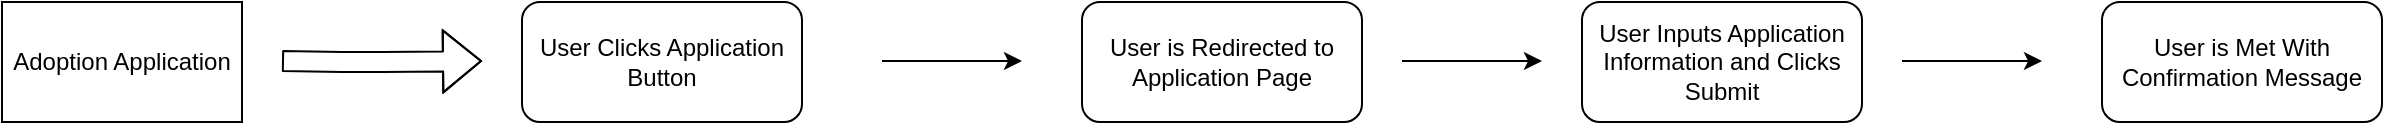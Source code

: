 <mxfile>
    <diagram id="dHhbbyhjIN6TBcjs2fwu" name="Page-1">
        <mxGraphModel dx="1314" dy="737" grid="1" gridSize="10" guides="1" tooltips="1" connect="1" arrows="1" fold="1" page="1" pageScale="1" pageWidth="850" pageHeight="1100" math="0" shadow="0">
            <root>
                <mxCell id="0"/>
                <mxCell id="1" parent="0"/>
                <mxCell id="39" value="Adoption Application" style="rounded=0;whiteSpace=wrap;html=1;" vertex="1" parent="1">
                    <mxGeometry x="40" y="230" width="120" height="60" as="geometry"/>
                </mxCell>
                <mxCell id="40" value="" style="shape=flexArrow;endArrow=classic;html=1;" edge="1" parent="1">
                    <mxGeometry width="50" height="50" relative="1" as="geometry">
                        <mxPoint x="180" y="259.5" as="sourcePoint"/>
                        <mxPoint x="280" y="259.5" as="targetPoint"/>
                        <Array as="points">
                            <mxPoint x="210" y="260"/>
                            <mxPoint x="230" y="260"/>
                        </Array>
                    </mxGeometry>
                </mxCell>
                <mxCell id="41" value="User Clicks Application Button" style="rounded=1;whiteSpace=wrap;html=1;" vertex="1" parent="1">
                    <mxGeometry x="300" y="230" width="140" height="60" as="geometry"/>
                </mxCell>
                <mxCell id="42" value="" style="endArrow=classic;html=1;" edge="1" parent="1">
                    <mxGeometry width="50" height="50" relative="1" as="geometry">
                        <mxPoint x="480" y="259.5" as="sourcePoint"/>
                        <mxPoint x="550" y="259.5" as="targetPoint"/>
                    </mxGeometry>
                </mxCell>
                <mxCell id="43" value="User is Redirected to Application Page" style="rounded=1;whiteSpace=wrap;html=1;" vertex="1" parent="1">
                    <mxGeometry x="580" y="230" width="140" height="60" as="geometry"/>
                </mxCell>
                <mxCell id="44" value="" style="endArrow=classic;html=1;" edge="1" parent="1">
                    <mxGeometry width="50" height="50" relative="1" as="geometry">
                        <mxPoint x="740" y="259.5" as="sourcePoint"/>
                        <mxPoint x="810" y="259.5" as="targetPoint"/>
                    </mxGeometry>
                </mxCell>
                <mxCell id="45" value="User Inputs Application Information and Clicks Submit" style="rounded=1;whiteSpace=wrap;html=1;" vertex="1" parent="1">
                    <mxGeometry x="830" y="230" width="140" height="60" as="geometry"/>
                </mxCell>
                <mxCell id="46" value="" style="endArrow=classic;html=1;" edge="1" parent="1">
                    <mxGeometry width="50" height="50" relative="1" as="geometry">
                        <mxPoint x="990" y="259.5" as="sourcePoint"/>
                        <mxPoint x="1060" y="259.5" as="targetPoint"/>
                    </mxGeometry>
                </mxCell>
                <mxCell id="47" value="User is Met With Confirmation Message" style="rounded=1;whiteSpace=wrap;html=1;" vertex="1" parent="1">
                    <mxGeometry x="1090" y="230" width="140" height="60" as="geometry"/>
                </mxCell>
            </root>
        </mxGraphModel>
    </diagram>
</mxfile>
